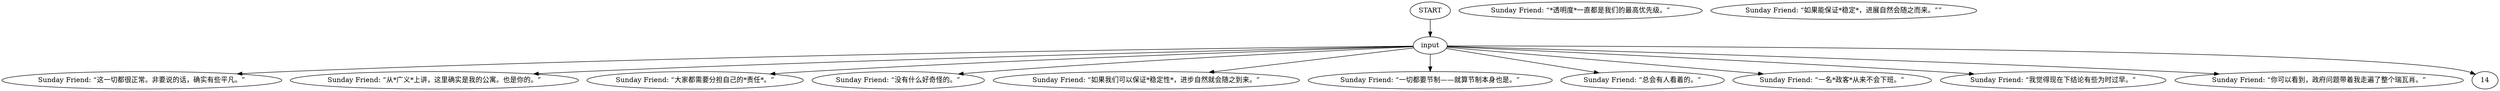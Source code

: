 # APT / TOMAS THE SPONSOR barks apt
# Sponsor's barks inside apartment building.
# ==================================================
digraph G {
	  0 [label="START"];
	  1 [label="input"];
	  2 [label="Sunday Friend: “这一切都很正常。非要说的话，确实有些平凡。”"];
	  3 [label="Sunday Friend: “从*广义*上讲，这里确实是我的公寓。也是你的。”"];
	  4 [label="Sunday Friend: “*透明度*一直都是我们的最高优先级。”"];
	  5 [label="Sunday Friend: “大家都需要分担自己的*责任*。”"];
	  6 [label="Sunday Friend: “没有什么好奇怪的。”"];
	  7 [label="Sunday Friend: “如果我们可以保证*稳定性*，进步自然就会随之到来。”"];
	  8 [label="Sunday Friend: “如果能保证*稳定*，进展自然会随之而来。””"];
	  9 [label="Sunday Friend: “一切都要节制——就算节制本身也是。”"];
	  10 [label="Sunday Friend: “总会有人看着的。”"];
	  11 [label="Sunday Friend: “一名*政客*从来不会下班。”"];
	  12 [label="Sunday Friend: “我觉得现在下结论有些为时过早。”"];
	  13 [label="Sunday Friend: “你可以看到，政府问题带着我走遍了整个瑞瓦肖。”"];
	  0 -> 1
	  1 -> 2
	  1 -> 3
	  1 -> 5
	  1 -> 6
	  1 -> 7
	  1 -> 9
	  1 -> 10
	  1 -> 11
	  1 -> 12
	  1 -> 13
	  1 -> 14
}

